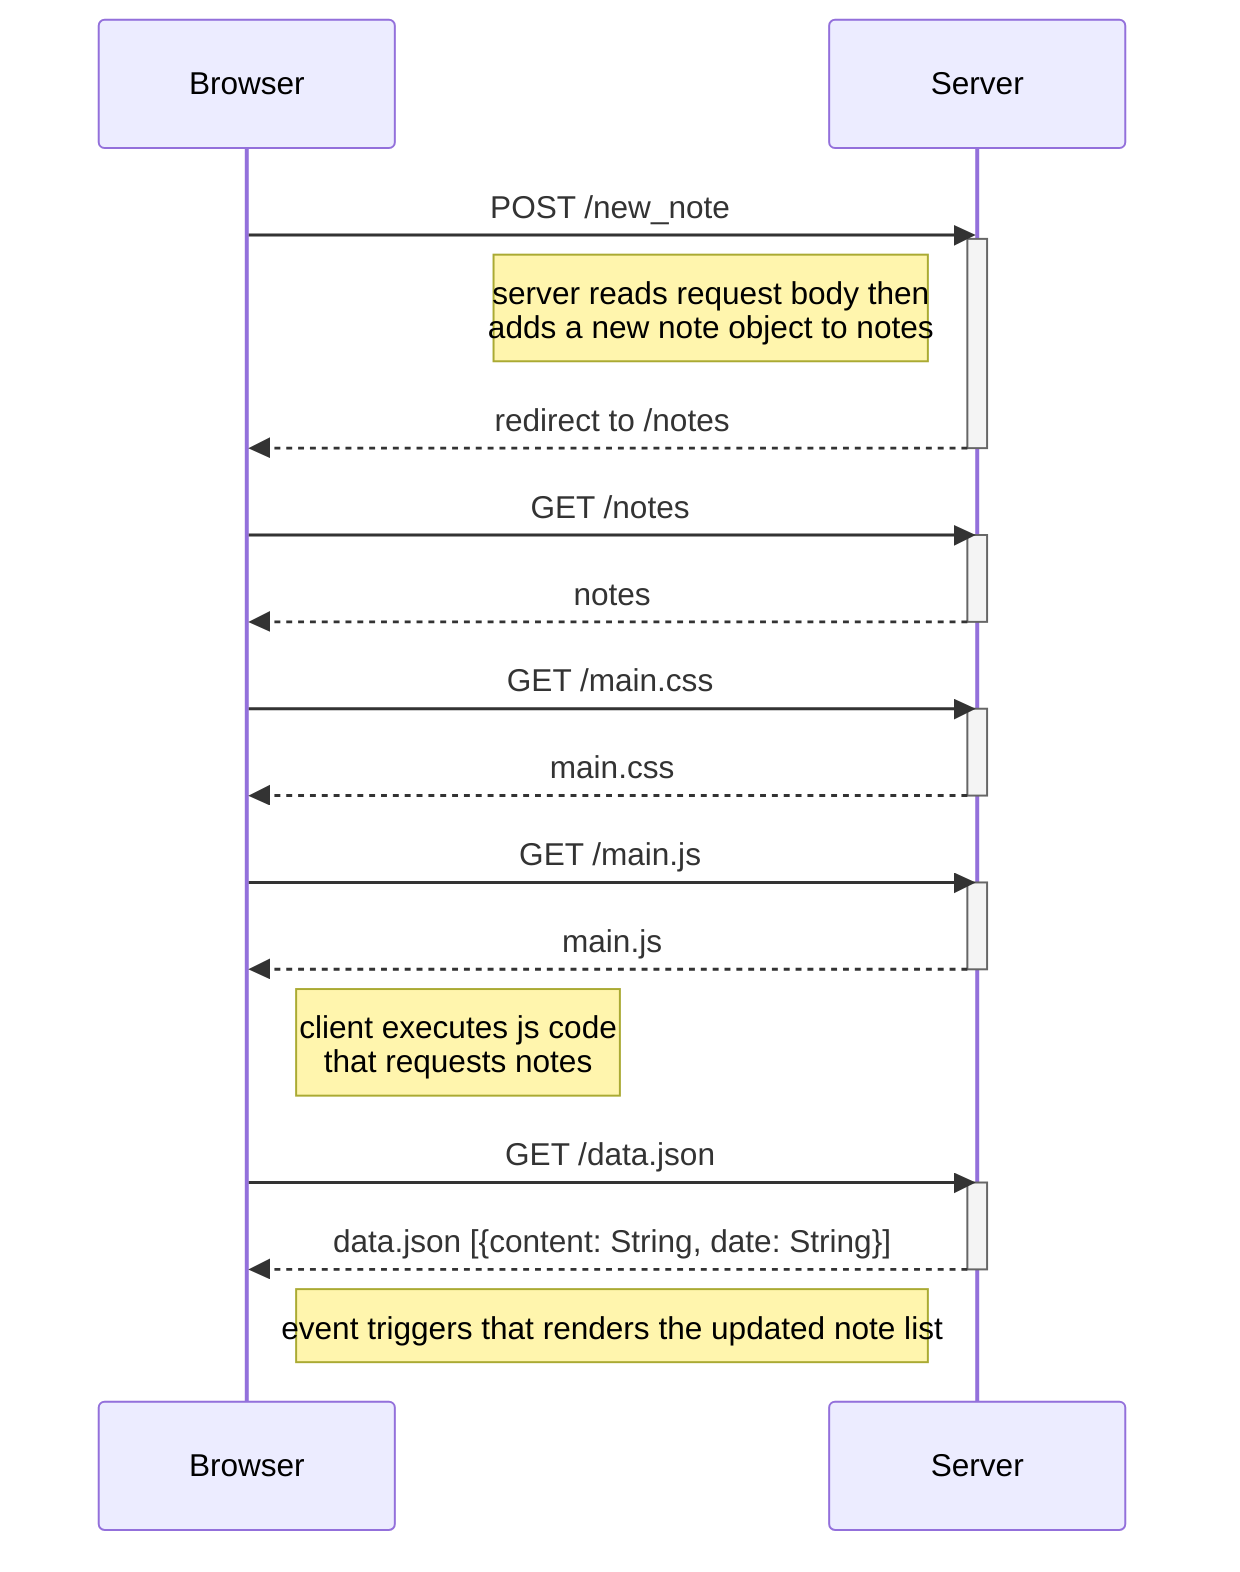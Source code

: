 sequenceDiagram
    participant client as Browser
    participant server as Server

    link server: api @ https://studies.cs.helsinki.fi/exampleapp/

    client->>server: POST /new_note
    activate server
    Note left of server: server reads request body then<br>adds a new note object to notes
    server-->>client: redirect to /notes
    deactivate server

    client->>server: GET /notes
    activate server
    server-->>client: notes
    deactivate server

    client->>server: GET /main.css
    activate server
    server-->>client: main.css
    deactivate server

    client->>server: GET /main.js
    activate server
    server-->>client: main.js
    deactivate server

    Note right of client: client executes js code<br>that requests notes

    client->>server: GET /data.json
    activate server
    server-->>client: data.json [{content: String, date: String}]
    deactivate server

    Note right of client: event triggers that renders the updated note list